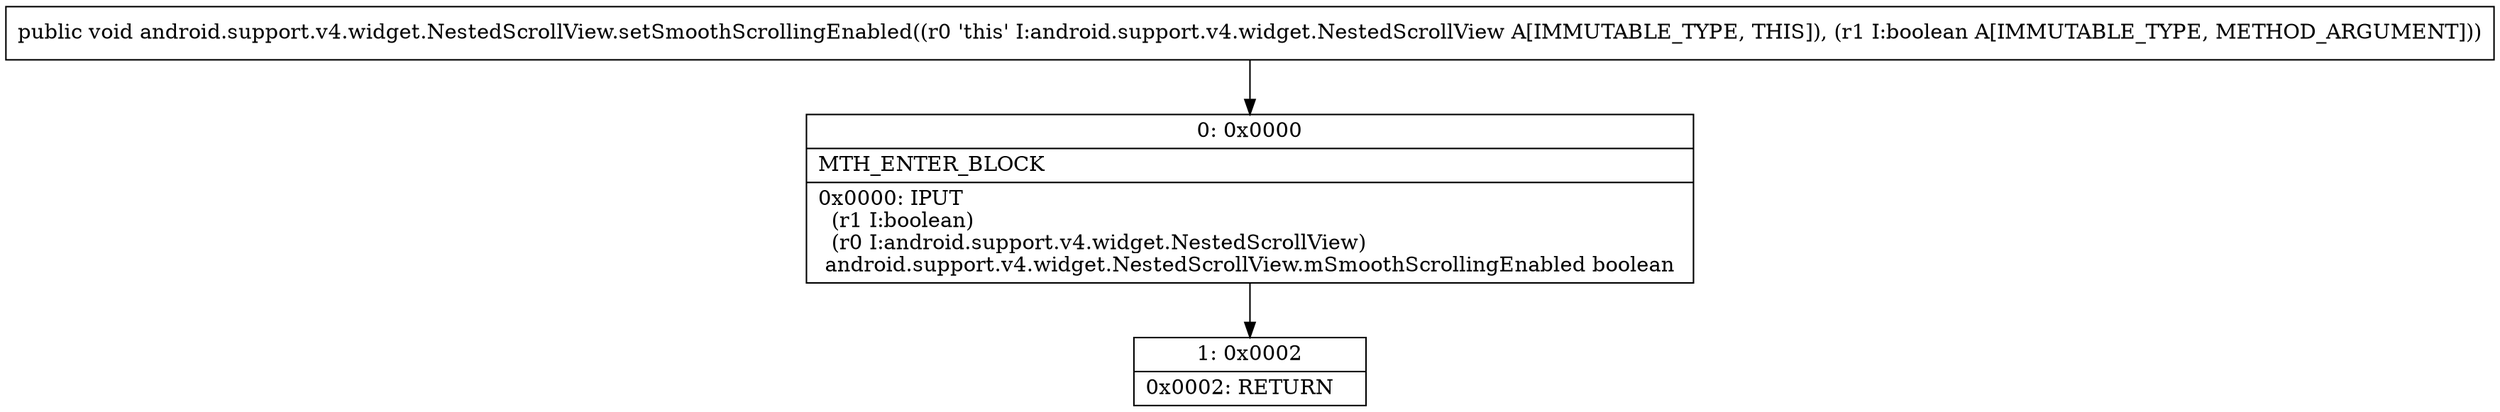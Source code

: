 digraph "CFG forandroid.support.v4.widget.NestedScrollView.setSmoothScrollingEnabled(Z)V" {
Node_0 [shape=record,label="{0\:\ 0x0000|MTH_ENTER_BLOCK\l|0x0000: IPUT  \l  (r1 I:boolean)\l  (r0 I:android.support.v4.widget.NestedScrollView)\l android.support.v4.widget.NestedScrollView.mSmoothScrollingEnabled boolean \l}"];
Node_1 [shape=record,label="{1\:\ 0x0002|0x0002: RETURN   \l}"];
MethodNode[shape=record,label="{public void android.support.v4.widget.NestedScrollView.setSmoothScrollingEnabled((r0 'this' I:android.support.v4.widget.NestedScrollView A[IMMUTABLE_TYPE, THIS]), (r1 I:boolean A[IMMUTABLE_TYPE, METHOD_ARGUMENT])) }"];
MethodNode -> Node_0;
Node_0 -> Node_1;
}

